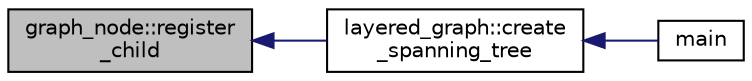 digraph "graph_node::register_child"
{
  edge [fontname="Helvetica",fontsize="10",labelfontname="Helvetica",labelfontsize="10"];
  node [fontname="Helvetica",fontsize="10",shape=record];
  rankdir="LR";
  Node234 [label="graph_node::register\l_child",height=0.2,width=0.4,color="black", fillcolor="grey75", style="filled", fontcolor="black"];
  Node234 -> Node235 [dir="back",color="midnightblue",fontsize="10",style="solid",fontname="Helvetica"];
  Node235 [label="layered_graph::create\l_spanning_tree",height=0.2,width=0.4,color="black", fillcolor="white", style="filled",URL="$da/db1/classlayered__graph.html#a7993ca913254ae276ff45ab776ed2be9"];
  Node235 -> Node236 [dir="back",color="midnightblue",fontsize="10",style="solid",fontname="Helvetica"];
  Node236 [label="main",height=0.2,width=0.4,color="black", fillcolor="white", style="filled",URL="$da/d62/layered__graph__main_8_c.html#a217dbf8b442f20279ea00b898af96f52"];
}
